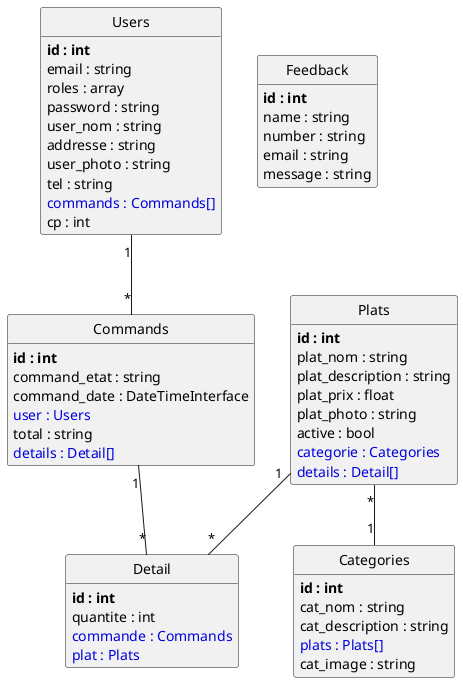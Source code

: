 @startuml
class Plats {
	**id : int**
	plat_nom : string
	plat_description : string
	plat_prix : float
	plat_photo : string
	active : bool
	<color:#0000dd>categorie : Categories</color>
	<color:#0000dd>details : Detail[]</color>
}

class Users {
	**id : int**
	email : string
	roles : array
	password : string
	user_nom : string
	addresse : string
	user_photo : string
	tel : string
	<color:#0000dd>commands : Commands[]</color>
	cp : int
}

class Commands {
	**id : int**
	command_etat : string
	command_date : DateTimeInterface
	<color:#0000dd>user : Users</color>
	total : string
	<color:#0000dd>details : Detail[]</color>
}

class Detail {
	**id : int**
	quantite : int
	<color:#0000dd>commande : Commands</color>
	<color:#0000dd>plat : Plats</color>
}

class Feedback {
	**id : int**
	name : string
	number : string
	email : string
	message : string
}

class Categories {
	**id : int**
	cat_nom : string
	cat_description : string
	<color:#0000dd>plats : Plats[]</color>
	cat_image : string
}

Plats "*"--"1" Categories
Plats "1"--"*" Detail
Users "1"--"*" Commands
Commands "1"--"*" Detail


hide methods

hide circle

@enduml
